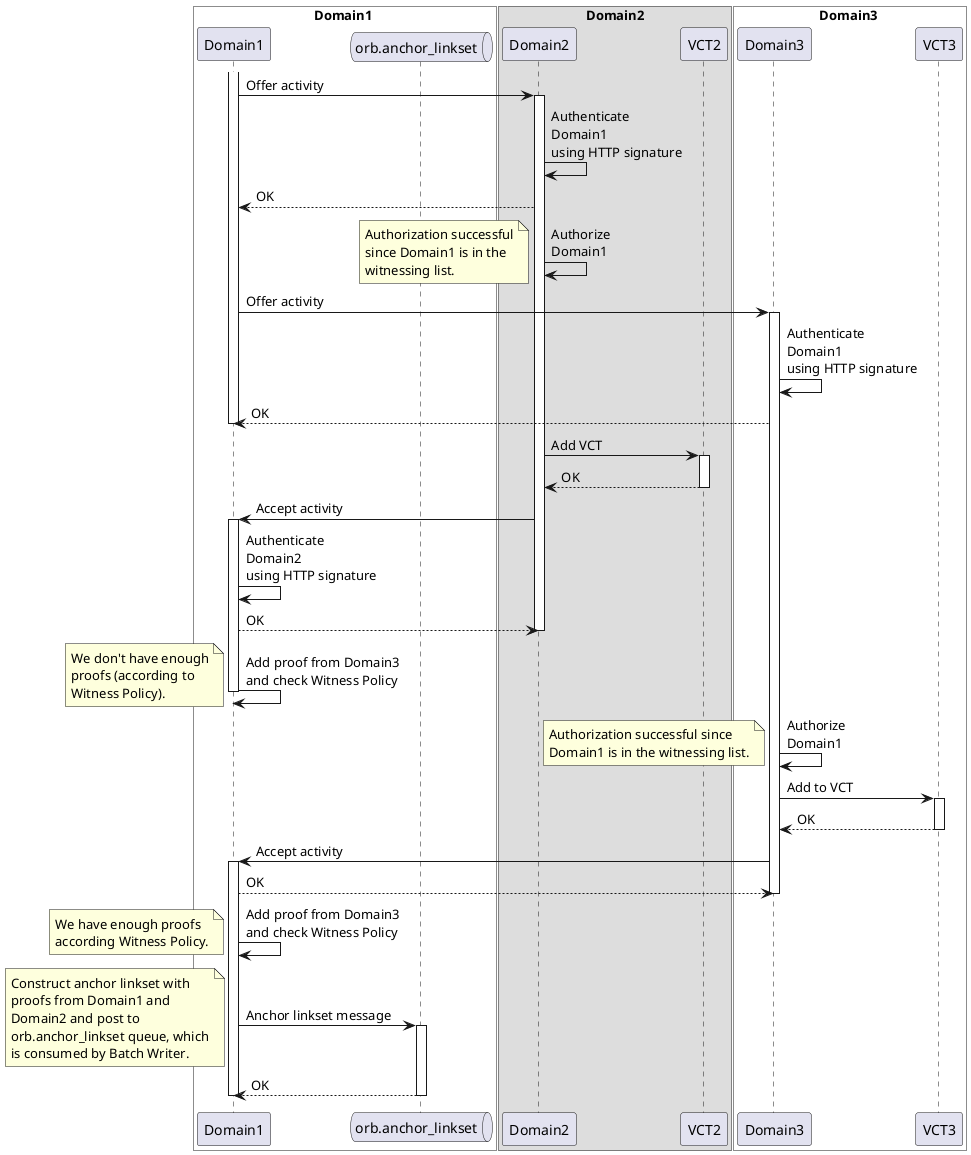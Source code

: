 @startuml
'https://plantuml.com/sequence-diagram

box Domain1 #White
participant Domain1
queue "orb.anchor_linkset" as anchorLinksetQueue
end box

box Domain2
participant Domain2
participant VCT2
end box

box Domain3 #White
participant Domain3
participant VCT3
end box

activate Domain1
Domain1 -> Domain2: Offer activity

activate Domain2

Domain2 -> Domain2: Authenticate\nDomain1\nusing HTTP signature
Domain2 --> Domain1: OK
Domain2 -> Domain2: Authorize\nDomain1

note left
Authorization successful
since Domain1 is in the
witnessing list.
end note

Domain1 -> Domain3: Offer activity

activate Domain3

Domain3 -> Domain3: Authenticate\nDomain1\nusing HTTP signature

Domain3 --> Domain1: OK

deactivate Domain1

Domain2 -> VCT2: Add VCT
activate VCT2
VCT2 --> Domain2: OK
deactivate VCT2
Domain2 -> Domain1: Accept activity

activate Domain1
Domain1 -> Domain1: Authenticate\nDomain2\nusing HTTP signature

Domain1 --> Domain2: OK

deactivate Domain2


Domain1 -> Domain1: Add proof from Domain3\nand check Witness Policy
note left
We don't have enough
proofs (according to
Witness Policy).
end note

deactivate Domain1

Domain3 -> Domain3: Authorize\nDomain1

note left
Authorization successful since
Domain1 is in the witnessing list.
end note

Domain3 -> VCT3: Add to VCT
activate VCT3
VCT3 --> Domain3: OK
deactivate VCT3
Domain3 -> Domain1: Accept activity

activate Domain1

Domain1 --> Domain3: OK

deactivate Domain3

Domain1 -> Domain1: Add proof from Domain3\nand check Witness Policy

note left
We have enough proofs
according Witness Policy.
end note

Domain1 -> anchorLinksetQueue: Anchor linkset message

activate anchorLinksetQueue

note left
Construct anchor linkset with
proofs from Domain1 and
Domain2 and post to
orb.anchor_linkset queue, which
is consumed by Batch Writer.
end note

anchorLinksetQueue --> Domain1: OK

deactivate anchorLinksetQueue

deactivate Domain1

@enduml
